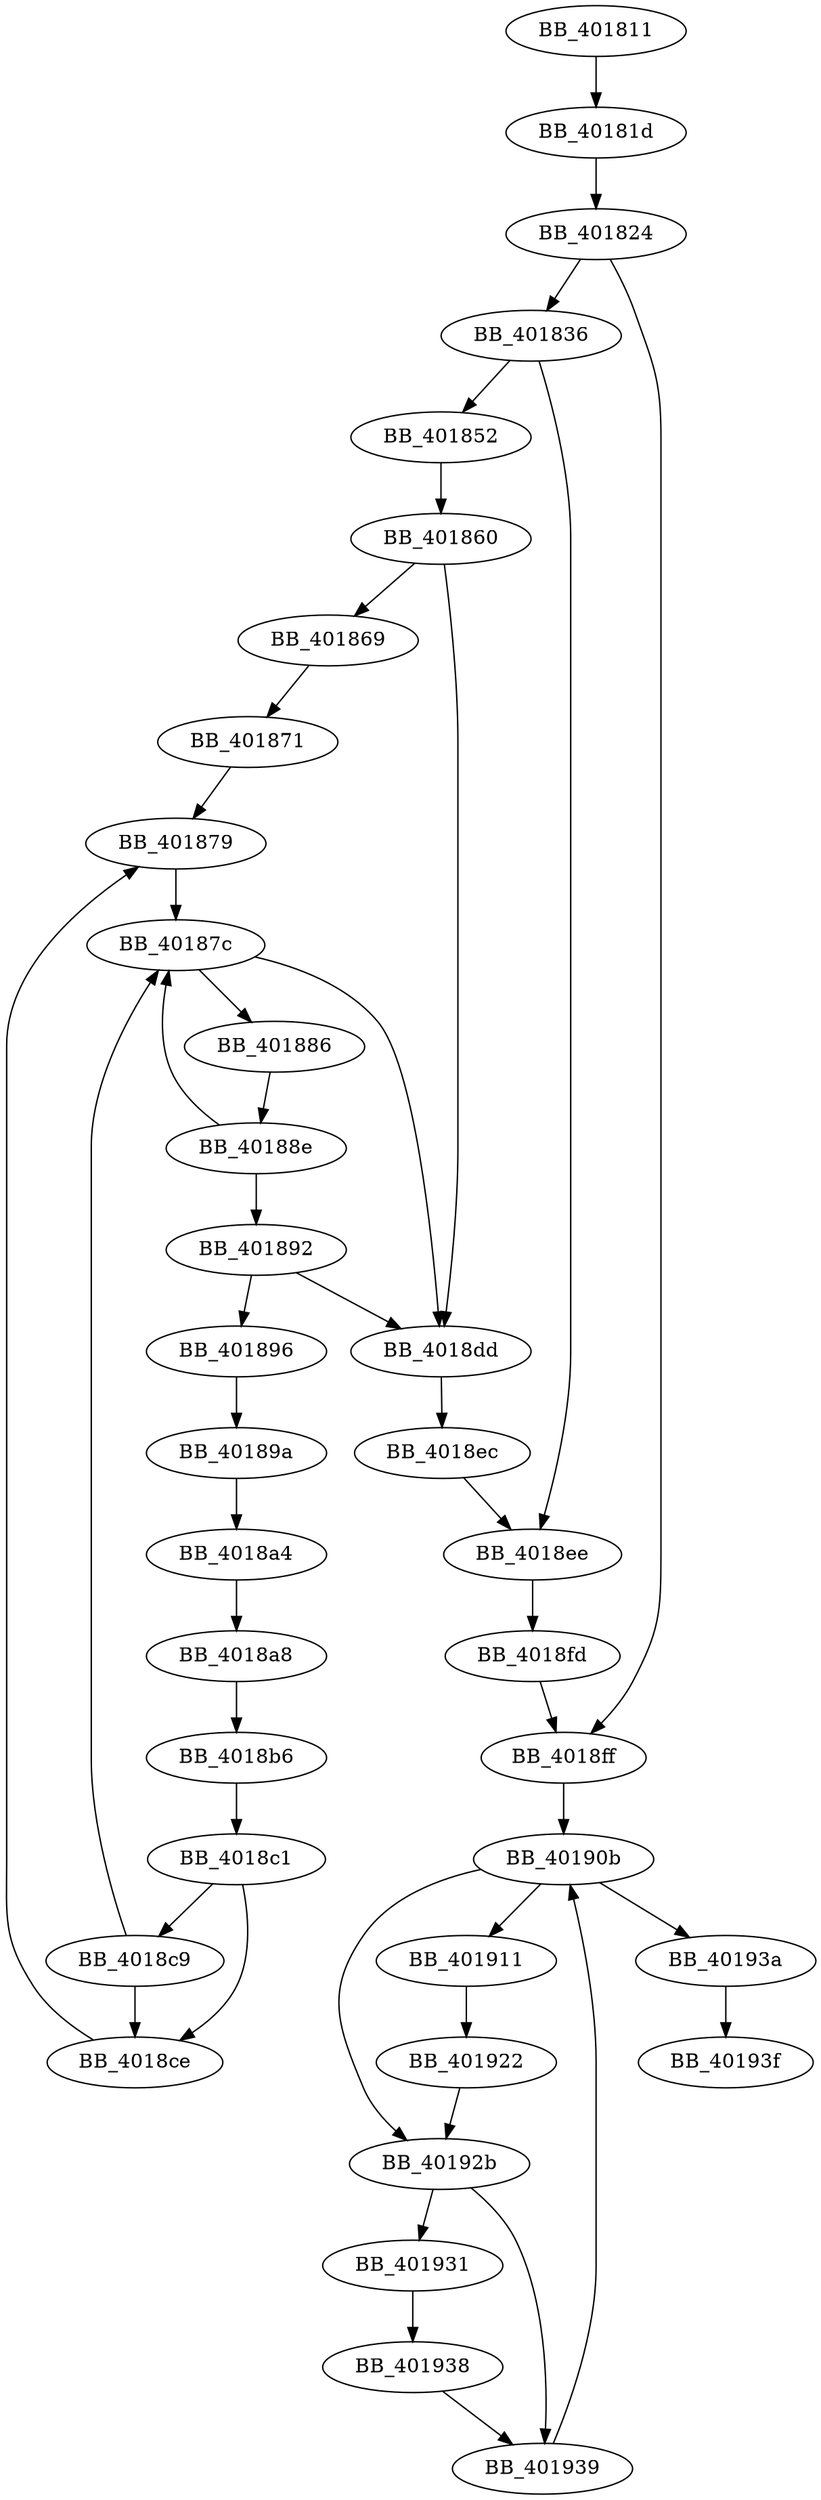 DiGraph _doexit{
BB_401811->BB_40181d
BB_40181d->BB_401824
BB_401824->BB_401836
BB_401824->BB_4018ff
BB_401836->BB_401852
BB_401836->BB_4018ee
BB_401852->BB_401860
BB_401860->BB_401869
BB_401860->BB_4018dd
BB_401869->BB_401871
BB_401871->BB_401879
BB_401879->BB_40187c
BB_40187c->BB_401886
BB_40187c->BB_4018dd
BB_401886->BB_40188e
BB_40188e->BB_40187c
BB_40188e->BB_401892
BB_401892->BB_401896
BB_401892->BB_4018dd
BB_401896->BB_40189a
BB_40189a->BB_4018a4
BB_4018a4->BB_4018a8
BB_4018a8->BB_4018b6
BB_4018b6->BB_4018c1
BB_4018c1->BB_4018c9
BB_4018c1->BB_4018ce
BB_4018c9->BB_40187c
BB_4018c9->BB_4018ce
BB_4018ce->BB_401879
BB_4018dd->BB_4018ec
BB_4018ec->BB_4018ee
BB_4018ee->BB_4018fd
BB_4018fd->BB_4018ff
BB_4018ff->BB_40190b
BB_40190b->BB_401911
BB_40190b->BB_40192b
BB_40190b->BB_40193a
BB_401911->BB_401922
BB_401922->BB_40192b
BB_40192b->BB_401931
BB_40192b->BB_401939
BB_401931->BB_401938
BB_401938->BB_401939
BB_401939->BB_40190b
BB_40193a->BB_40193f
}
